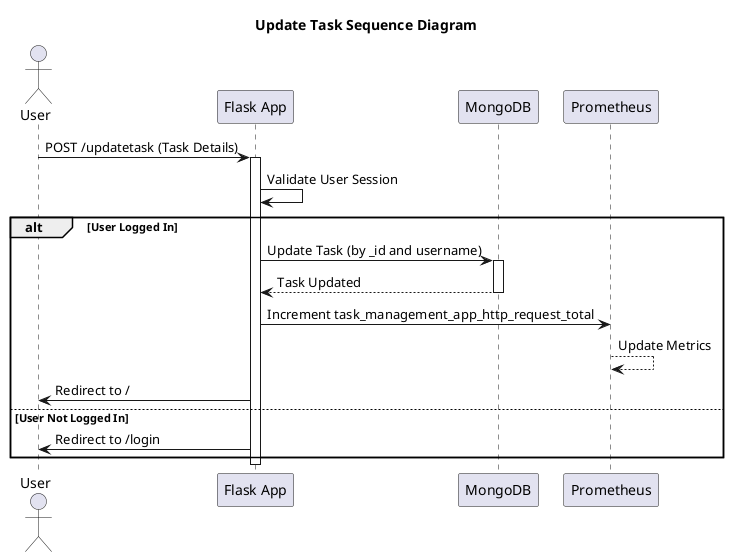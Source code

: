 @startuml
title Update Task Sequence Diagram

actor User
participant "Flask App" as Flask
participant "MongoDB" as Database
participant "Prometheus" as Monitor

User -> Flask: POST /updatetask (Task Details)
activate Flask

Flask -> Flask: Validate User Session
alt User Logged In
    Flask -> Database: Update Task (by _id and username)
    activate Database
    Database --> Flask: Task Updated
    deactivate Database

    Flask -> Monitor: Increment task_management_app_http_request_total
    Monitor --> Monitor: Update Metrics

    Flask -> User: Redirect to /
else User Not Logged In
    Flask -> User: Redirect to /login
end
deactivate Flask

@enduml